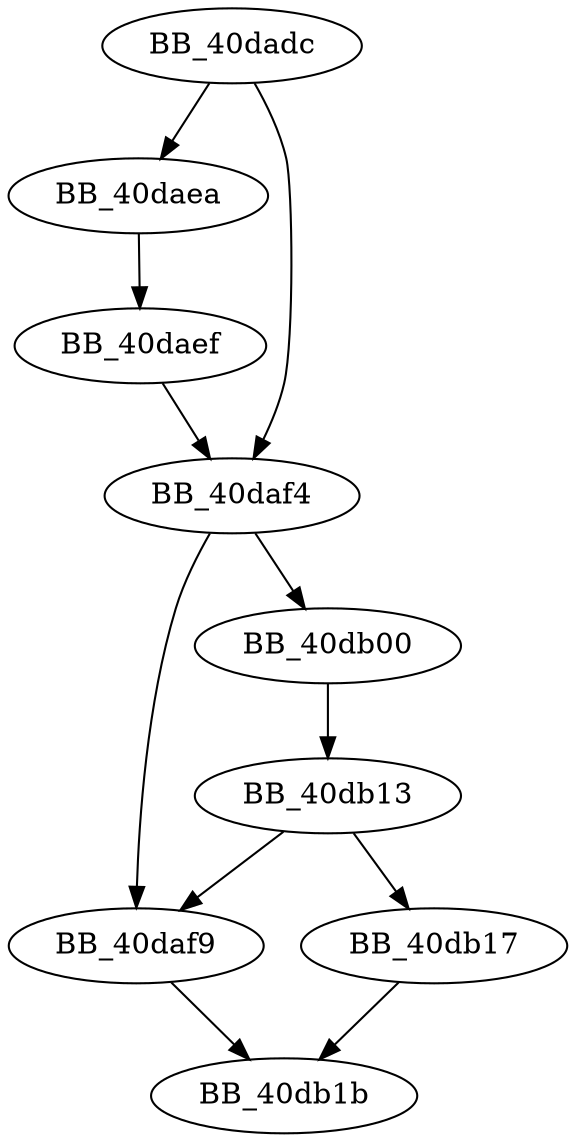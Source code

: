 DiGraph __putwch_nolock{
BB_40dadc->BB_40daea
BB_40dadc->BB_40daf4
BB_40daea->BB_40daef
BB_40daef->BB_40daf4
BB_40daf4->BB_40daf9
BB_40daf4->BB_40db00
BB_40daf9->BB_40db1b
BB_40db00->BB_40db13
BB_40db13->BB_40daf9
BB_40db13->BB_40db17
BB_40db17->BB_40db1b
}
